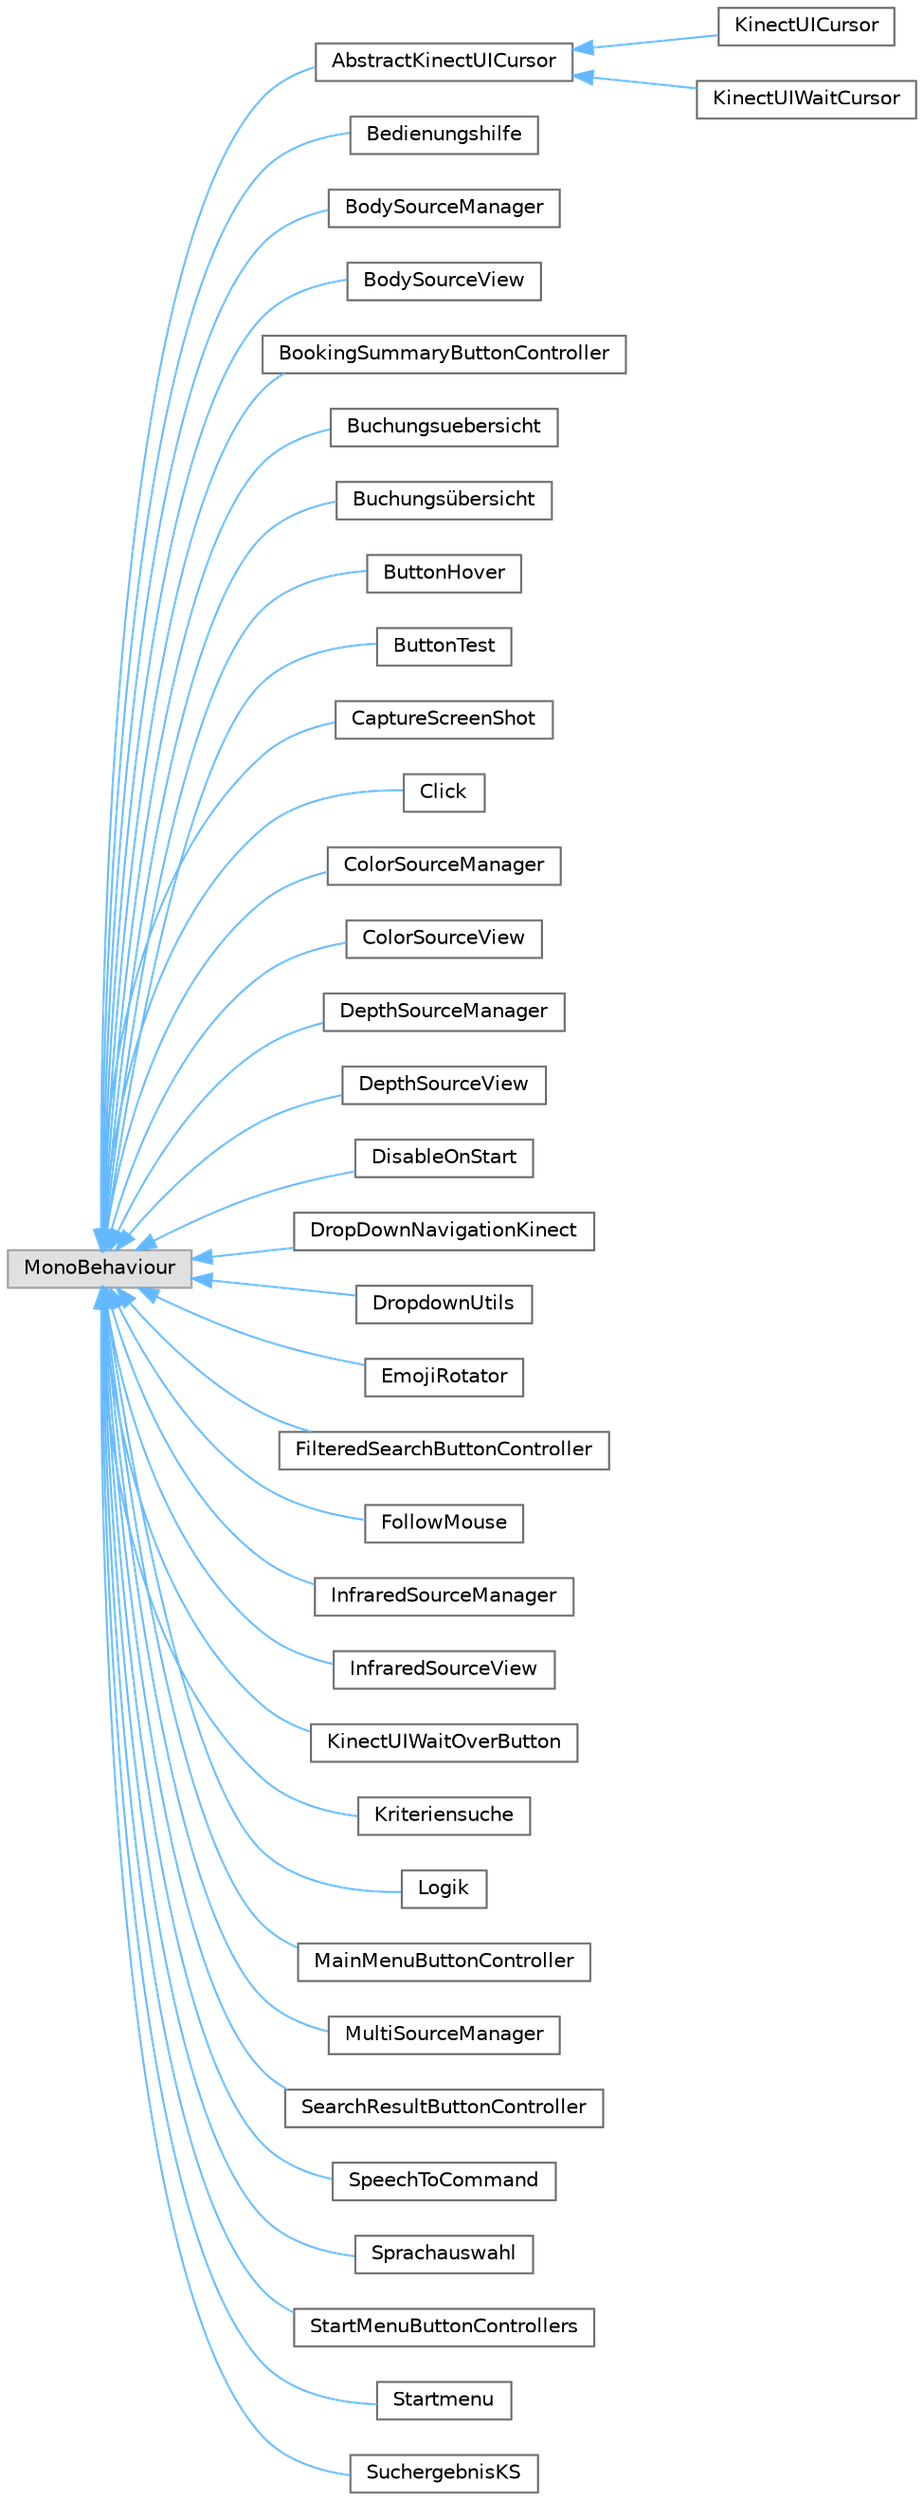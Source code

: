 digraph "Graphical Class Hierarchy"
{
 // LATEX_PDF_SIZE
  bgcolor="transparent";
  edge [fontname=Helvetica,fontsize=10,labelfontname=Helvetica,labelfontsize=10];
  node [fontname=Helvetica,fontsize=10,shape=box,height=0.2,width=0.4];
  rankdir="LR";
  Node0 [label="MonoBehaviour",height=0.2,width=0.4,color="grey60", fillcolor="#E0E0E0", style="filled",tooltip=" "];
  Node0 -> Node1 [dir="back",color="steelblue1",style="solid"];
  Node1 [label="AbstractKinectUICursor",height=0.2,width=0.4,color="grey40", fillcolor="white", style="filled",URL="$class_abstract_kinect_u_i_cursor.html",tooltip="Abstract UI component class for hand cursor objects."];
  Node1 -> Node2 [dir="back",color="steelblue1",style="solid"];
  Node2 [label="KinectUICursor",height=0.2,width=0.4,color="grey40", fillcolor="white", style="filled",URL="$class_kinect_u_i_cursor.html",tooltip=" "];
  Node1 -> Node3 [dir="back",color="steelblue1",style="solid"];
  Node3 [label="KinectUIWaitCursor",height=0.2,width=0.4,color="grey40", fillcolor="white", style="filled",URL="$class_kinect_u_i_wait_cursor.html",tooltip=" "];
  Node0 -> Node4 [dir="back",color="steelblue1",style="solid"];
  Node4 [label="Bedienungshilfe",height=0.2,width=0.4,color="grey40", fillcolor="white", style="filled",URL="$class_bedienungshilfe.html",tooltip=" "];
  Node0 -> Node5 [dir="back",color="steelblue1",style="solid"];
  Node5 [label="BodySourceManager",height=0.2,width=0.4,color="grey40", fillcolor="white", style="filled",URL="$class_body_source_manager.html",tooltip=" "];
  Node0 -> Node6 [dir="back",color="steelblue1",style="solid"];
  Node6 [label="BodySourceView",height=0.2,width=0.4,color="grey40", fillcolor="white", style="filled",URL="$class_body_source_view.html",tooltip=" "];
  Node0 -> Node7 [dir="back",color="steelblue1",style="solid"];
  Node7 [label="BookingSummaryButtonController",height=0.2,width=0.4,color="grey40", fillcolor="white", style="filled",URL="$class_booking_summary_button_controller.html",tooltip=" "];
  Node0 -> Node8 [dir="back",color="steelblue1",style="solid"];
  Node8 [label="Buchungsuebersicht",height=0.2,width=0.4,color="grey40", fillcolor="white", style="filled",URL="$class_buchungsuebersicht.html",tooltip=" "];
  Node0 -> Node9 [dir="back",color="steelblue1",style="solid"];
  Node9 [label="Buchungsübersicht",height=0.2,width=0.4,color="grey40", fillcolor="white", style="filled",URL="$class_buchungsu_xCC_x88bersicht.html",tooltip=" "];
  Node0 -> Node10 [dir="back",color="steelblue1",style="solid"];
  Node10 [label="ButtonHover",height=0.2,width=0.4,color="grey40", fillcolor="white", style="filled",URL="$class_button_hover.html",tooltip=" "];
  Node0 -> Node11 [dir="back",color="steelblue1",style="solid"];
  Node11 [label="ButtonTest",height=0.2,width=0.4,color="grey40", fillcolor="white", style="filled",URL="$class_button_test.html",tooltip=" "];
  Node0 -> Node12 [dir="back",color="steelblue1",style="solid"];
  Node12 [label="CaptureScreenShot",height=0.2,width=0.4,color="grey40", fillcolor="white", style="filled",URL="$class_capture_screen_shot.html",tooltip=" "];
  Node0 -> Node13 [dir="back",color="steelblue1",style="solid"];
  Node13 [label="Click",height=0.2,width=0.4,color="grey40", fillcolor="white", style="filled",URL="$class_click.html",tooltip=" "];
  Node0 -> Node14 [dir="back",color="steelblue1",style="solid"];
  Node14 [label="ColorSourceManager",height=0.2,width=0.4,color="grey40", fillcolor="white", style="filled",URL="$class_color_source_manager.html",tooltip=" "];
  Node0 -> Node15 [dir="back",color="steelblue1",style="solid"];
  Node15 [label="ColorSourceView",height=0.2,width=0.4,color="grey40", fillcolor="white", style="filled",URL="$class_color_source_view.html",tooltip=" "];
  Node0 -> Node16 [dir="back",color="steelblue1",style="solid"];
  Node16 [label="DepthSourceManager",height=0.2,width=0.4,color="grey40", fillcolor="white", style="filled",URL="$class_depth_source_manager.html",tooltip=" "];
  Node0 -> Node17 [dir="back",color="steelblue1",style="solid"];
  Node17 [label="DepthSourceView",height=0.2,width=0.4,color="grey40", fillcolor="white", style="filled",URL="$class_depth_source_view.html",tooltip=" "];
  Node0 -> Node18 [dir="back",color="steelblue1",style="solid"];
  Node18 [label="DisableOnStart",height=0.2,width=0.4,color="grey40", fillcolor="white", style="filled",URL="$class_disable_on_start.html",tooltip=" "];
  Node0 -> Node19 [dir="back",color="steelblue1",style="solid"];
  Node19 [label="DropDownNavigationKinect",height=0.2,width=0.4,color="grey40", fillcolor="white", style="filled",URL="$class_drop_down_navigation_kinect.html",tooltip="class for the alternative kinect dropdown controls"];
  Node0 -> Node20 [dir="back",color="steelblue1",style="solid"];
  Node20 [label="DropdownUtils",height=0.2,width=0.4,color="grey40", fillcolor="white", style="filled",URL="$class_dropdown_utils.html",tooltip="Class providing dropdown functionality."];
  Node0 -> Node21 [dir="back",color="steelblue1",style="solid"];
  Node21 [label="EmojiRotator",height=0.2,width=0.4,color="grey40", fillcolor="white", style="filled",URL="$class_emoji_rotator.html",tooltip=" "];
  Node0 -> Node22 [dir="back",color="steelblue1",style="solid"];
  Node22 [label="FilteredSearchButtonController",height=0.2,width=0.4,color="grey40", fillcolor="white", style="filled",URL="$class_filtered_search_button_controller.html",tooltip=" "];
  Node0 -> Node23 [dir="back",color="steelblue1",style="solid"];
  Node23 [label="FollowMouse",height=0.2,width=0.4,color="grey40", fillcolor="white", style="filled",URL="$class_follow_mouse.html",tooltip=" "];
  Node0 -> Node24 [dir="back",color="steelblue1",style="solid"];
  Node24 [label="InfraredSourceManager",height=0.2,width=0.4,color="grey40", fillcolor="white", style="filled",URL="$class_infrared_source_manager.html",tooltip=" "];
  Node0 -> Node25 [dir="back",color="steelblue1",style="solid"];
  Node25 [label="InfraredSourceView",height=0.2,width=0.4,color="grey40", fillcolor="white", style="filled",URL="$class_infrared_source_view.html",tooltip=" "];
  Node0 -> Node26 [dir="back",color="steelblue1",style="solid"];
  Node26 [label="KinectUIWaitOverButton",height=0.2,width=0.4,color="grey40", fillcolor="white", style="filled",URL="$class_kinect_u_i_wait_over_button.html",tooltip=" "];
  Node0 -> Node27 [dir="back",color="steelblue1",style="solid"];
  Node27 [label="Kriteriensuche",height=0.2,width=0.4,color="grey40", fillcolor="white", style="filled",URL="$class_kriteriensuche.html",tooltip=" "];
  Node0 -> Node28 [dir="back",color="steelblue1",style="solid"];
  Node28 [label="Logik",height=0.2,width=0.4,color="grey40", fillcolor="white", style="filled",URL="$class_logik.html",tooltip=" "];
  Node0 -> Node29 [dir="back",color="steelblue1",style="solid"];
  Node29 [label="MainMenuButtonController",height=0.2,width=0.4,color="grey40", fillcolor="white", style="filled",URL="$class_main_menu_button_controller.html",tooltip=" "];
  Node0 -> Node30 [dir="back",color="steelblue1",style="solid"];
  Node30 [label="MultiSourceManager",height=0.2,width=0.4,color="grey40", fillcolor="white", style="filled",URL="$class_multi_source_manager.html",tooltip=" "];
  Node0 -> Node31 [dir="back",color="steelblue1",style="solid"];
  Node31 [label="SearchResultButtonController",height=0.2,width=0.4,color="grey40", fillcolor="white", style="filled",URL="$class_search_result_button_controller.html",tooltip=" "];
  Node0 -> Node32 [dir="back",color="steelblue1",style="solid"];
  Node32 [label="SpeechToCommand",height=0.2,width=0.4,color="grey40", fillcolor="white", style="filled",URL="$class_speech_to_command.html",tooltip=" "];
  Node0 -> Node33 [dir="back",color="steelblue1",style="solid"];
  Node33 [label="Sprachauswahl",height=0.2,width=0.4,color="grey40", fillcolor="white", style="filled",URL="$class_sprachauswahl.html",tooltip=" "];
  Node0 -> Node34 [dir="back",color="steelblue1",style="solid"];
  Node34 [label="StartMenuButtonControllers",height=0.2,width=0.4,color="grey40", fillcolor="white", style="filled",URL="$class_start_menu_button_controllers.html",tooltip=" "];
  Node0 -> Node35 [dir="back",color="steelblue1",style="solid"];
  Node35 [label="Startmenu",height=0.2,width=0.4,color="grey40", fillcolor="white", style="filled",URL="$class_startmenu.html",tooltip=" "];
  Node0 -> Node36 [dir="back",color="steelblue1",style="solid"];
  Node36 [label="SuchergebnisKS",height=0.2,width=0.4,color="grey40", fillcolor="white", style="filled",URL="$class_suchergebnis_k_s.html",tooltip=" "];
}
